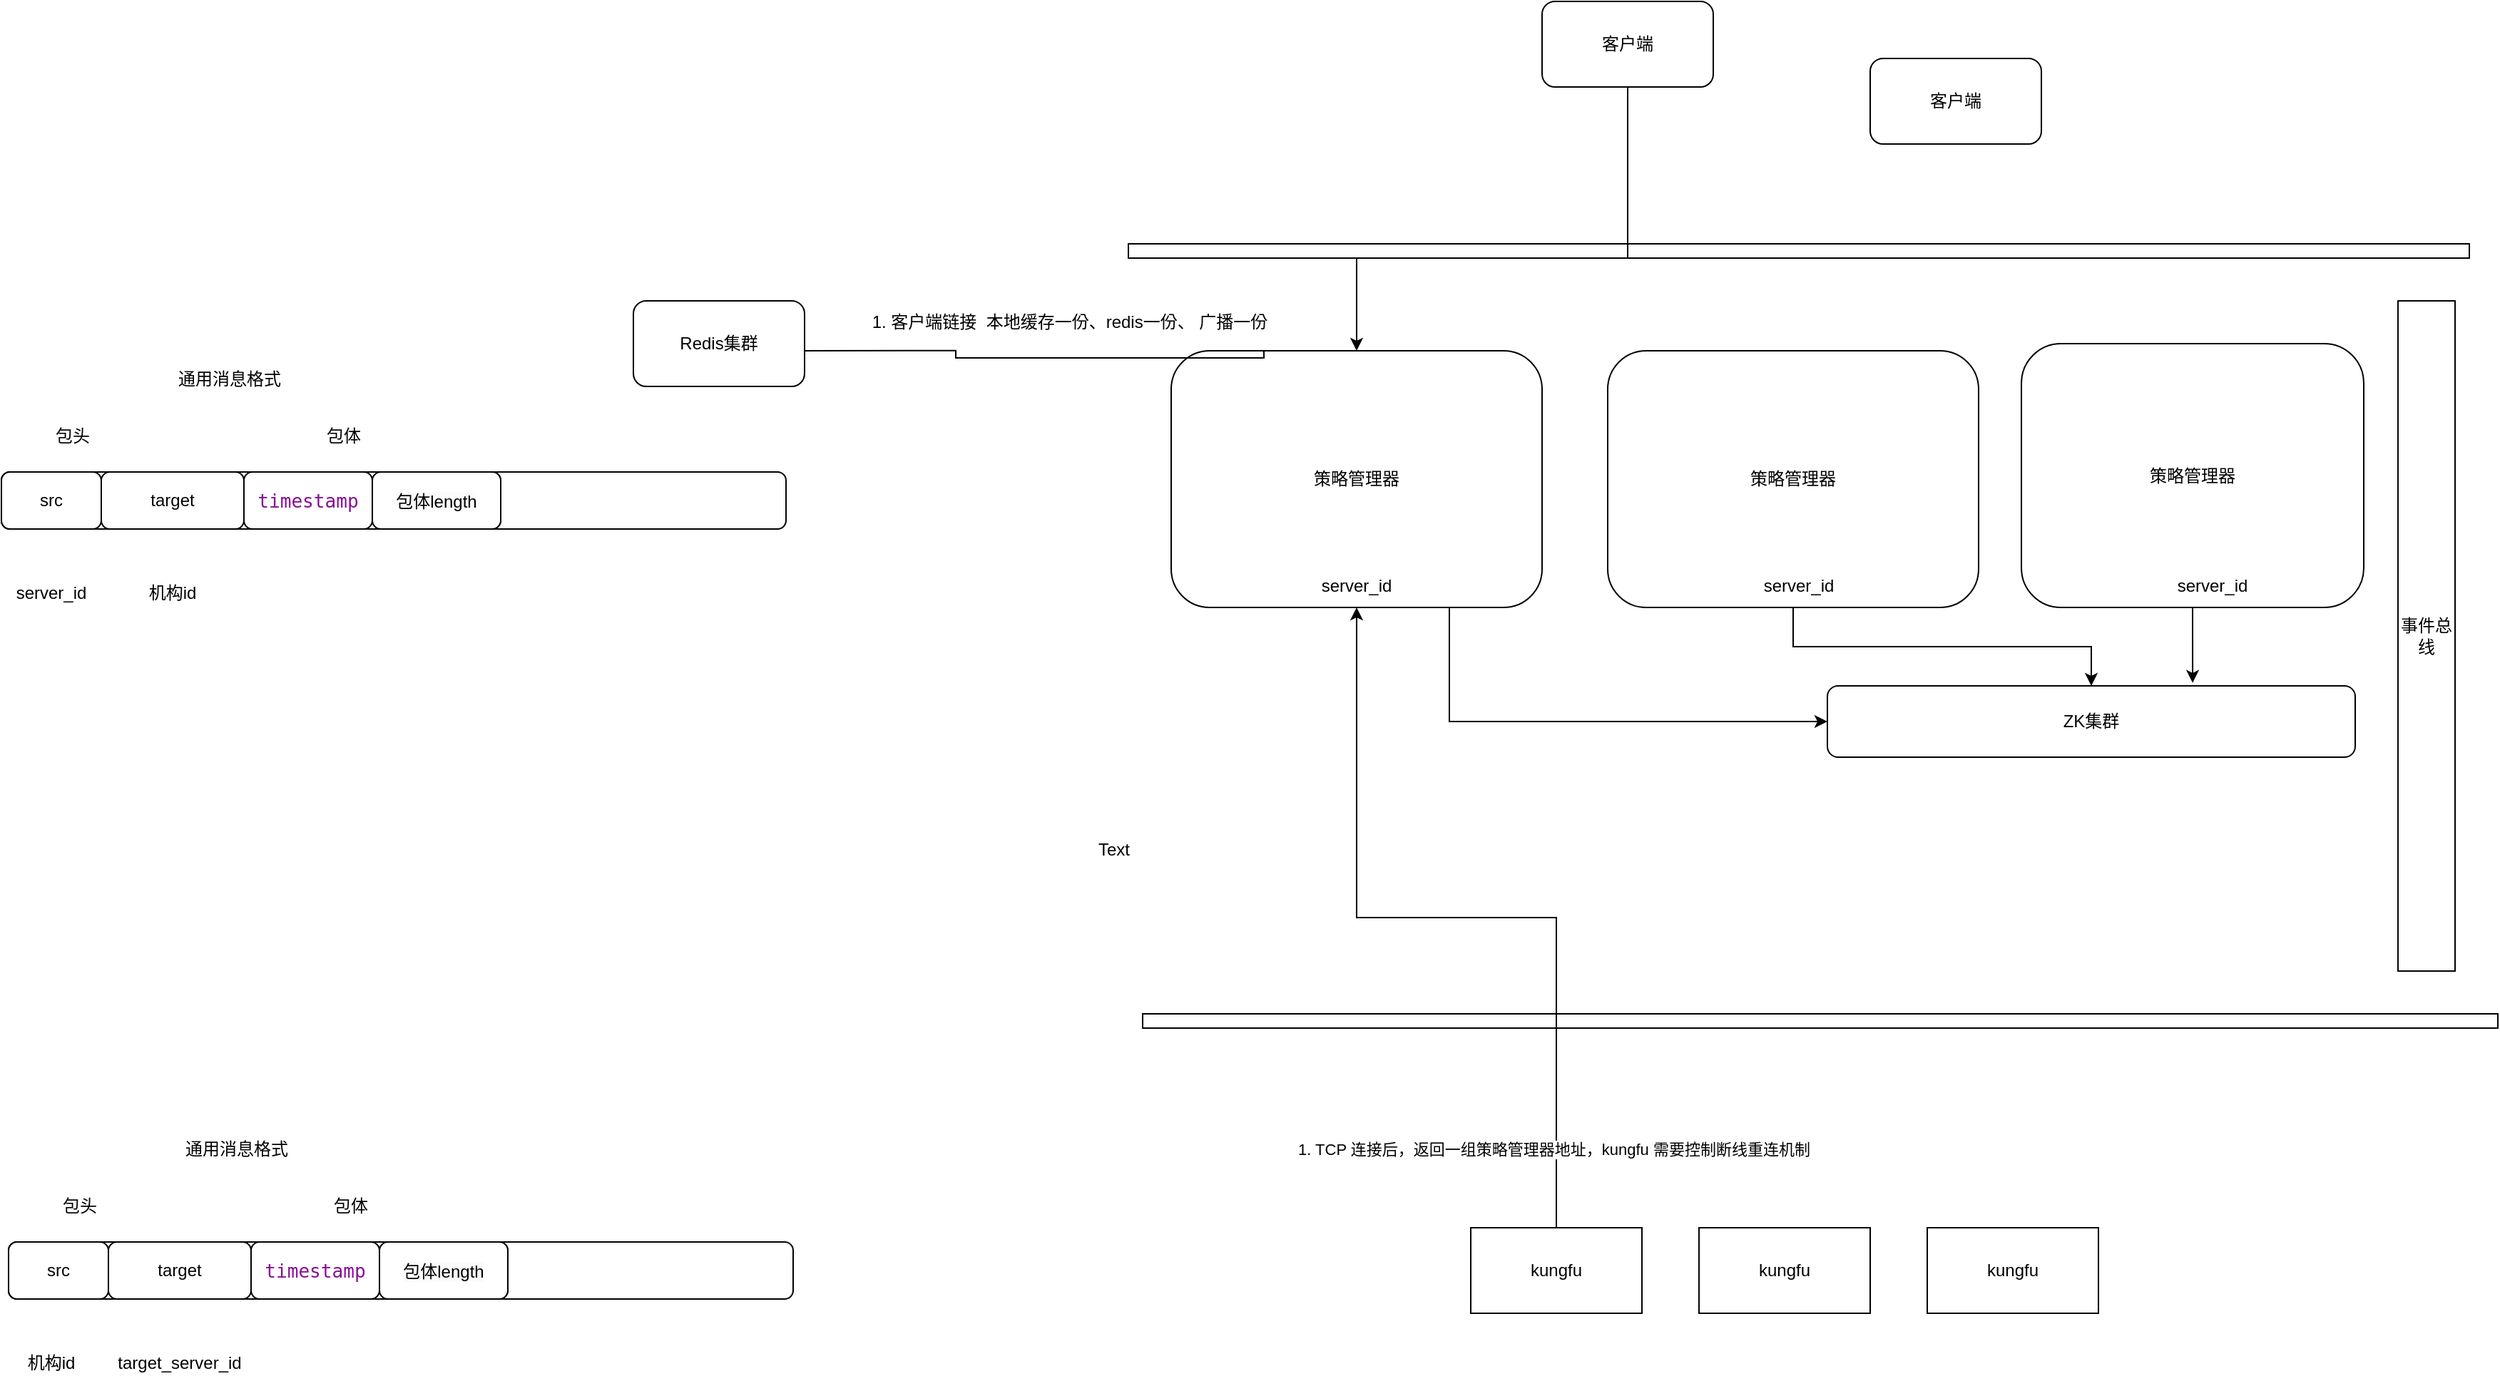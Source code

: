 <mxfile version="26.1.1">
  <diagram name="第 1 页" id="b01kbvbIfaKDo9PnE9iw">
    <mxGraphModel dx="2514" dy="878" grid="1" gridSize="10" guides="1" tooltips="1" connect="1" arrows="1" fold="1" page="1" pageScale="1" pageWidth="827" pageHeight="1169" math="0" shadow="0">
      <root>
        <mxCell id="0" />
        <mxCell id="1" parent="0" />
        <mxCell id="R9i5wPIuISrtGQEBOl63-2" value="" style="rounded=0;whiteSpace=wrap;html=1;" parent="1" vertex="1">
          <mxGeometry x="90" y="980" width="950" height="10" as="geometry" />
        </mxCell>
        <mxCell id="R9i5wPIuISrtGQEBOl63-3" value="" style="rounded=0;whiteSpace=wrap;html=1;" parent="1" vertex="1">
          <mxGeometry x="80" y="440" width="940" height="10" as="geometry" />
        </mxCell>
        <mxCell id="R9i5wPIuISrtGQEBOl63-18" style="edgeStyle=orthogonalEdgeStyle;rounded=0;orthogonalLoop=1;jettySize=auto;html=1;entryX=0.5;entryY=0;entryDx=0;entryDy=0;exitX=0.5;exitY=1;exitDx=0;exitDy=0;" parent="1" source="R9i5wPIuISrtGQEBOl63-7" target="R9i5wPIuISrtGQEBOl63-16" edge="1">
          <mxGeometry relative="1" as="geometry">
            <Array as="points">
              <mxPoint x="430" y="450" />
              <mxPoint x="240" y="450" />
            </Array>
          </mxGeometry>
        </mxCell>
        <mxCell id="R9i5wPIuISrtGQEBOl63-7" value="客户端" style="rounded=1;whiteSpace=wrap;html=1;" parent="1" vertex="1">
          <mxGeometry x="370" y="270" width="120" height="60" as="geometry" />
        </mxCell>
        <mxCell id="R9i5wPIuISrtGQEBOl63-8" value="客户端" style="rounded=1;whiteSpace=wrap;html=1;" parent="1" vertex="1">
          <mxGeometry x="600" y="310" width="120" height="60" as="geometry" />
        </mxCell>
        <mxCell id="0-dD-s0z4eZFYw8BseGD-5" style="edgeStyle=orthogonalEdgeStyle;rounded=0;orthogonalLoop=1;jettySize=auto;html=1;" edge="1" parent="1" source="R9i5wPIuISrtGQEBOl63-9" target="R9i5wPIuISrtGQEBOl63-16">
          <mxGeometry relative="1" as="geometry" />
        </mxCell>
        <mxCell id="0-dD-s0z4eZFYw8BseGD-12" value="1. TCP 连接后，返回一组策略管理器地址，kungfu 需要控制断线重连机制" style="edgeLabel;html=1;align=center;verticalAlign=middle;resizable=0;points=[];" vertex="1" connectable="0" parent="0-dD-s0z4eZFYw8BseGD-5">
          <mxGeometry x="-0.808" y="2" relative="1" as="geometry">
            <mxPoint as="offset" />
          </mxGeometry>
        </mxCell>
        <mxCell id="R9i5wPIuISrtGQEBOl63-9" value="kungfu" style="rounded=0;whiteSpace=wrap;html=1;" parent="1" vertex="1">
          <mxGeometry x="320" y="1130" width="120" height="60" as="geometry" />
        </mxCell>
        <mxCell id="R9i5wPIuISrtGQEBOl63-10" value="kungfu" style="rounded=0;whiteSpace=wrap;html=1;" parent="1" vertex="1">
          <mxGeometry x="640" y="1130" width="120" height="60" as="geometry" />
        </mxCell>
        <mxCell id="R9i5wPIuISrtGQEBOl63-11" value="kungfu" style="rounded=0;whiteSpace=wrap;html=1;" parent="1" vertex="1">
          <mxGeometry x="480" y="1130" width="120" height="60" as="geometry" />
        </mxCell>
        <mxCell id="R9i5wPIuISrtGQEBOl63-13" value="事件总线" style="rounded=0;whiteSpace=wrap;html=1;" parent="1" vertex="1">
          <mxGeometry x="970" y="480" width="40" height="470" as="geometry" />
        </mxCell>
        <mxCell id="R9i5wPIuISrtGQEBOl63-14" value="策略管理器" style="rounded=1;whiteSpace=wrap;html=1;" parent="1" vertex="1">
          <mxGeometry x="706" y="510" width="240" height="185" as="geometry" />
        </mxCell>
        <mxCell id="0-dD-s0z4eZFYw8BseGD-10" style="edgeStyle=orthogonalEdgeStyle;rounded=0;orthogonalLoop=1;jettySize=auto;html=1;exitX=0.5;exitY=1;exitDx=0;exitDy=0;" edge="1" parent="1" source="R9i5wPIuISrtGQEBOl63-15" target="0-dD-s0z4eZFYw8BseGD-7">
          <mxGeometry relative="1" as="geometry" />
        </mxCell>
        <mxCell id="R9i5wPIuISrtGQEBOl63-15" value="策略管理器" style="rounded=1;whiteSpace=wrap;html=1;" parent="1" vertex="1">
          <mxGeometry x="416" y="515" width="260" height="180" as="geometry" />
        </mxCell>
        <mxCell id="0-dD-s0z4eZFYw8BseGD-11" style="edgeStyle=orthogonalEdgeStyle;rounded=0;orthogonalLoop=1;jettySize=auto;html=1;exitX=0.75;exitY=1;exitDx=0;exitDy=0;entryX=0;entryY=0.5;entryDx=0;entryDy=0;" edge="1" parent="1" source="R9i5wPIuISrtGQEBOl63-16" target="0-dD-s0z4eZFYw8BseGD-7">
          <mxGeometry relative="1" as="geometry" />
        </mxCell>
        <mxCell id="R9i5wPIuISrtGQEBOl63-16" value="策略管理器" style="rounded=1;whiteSpace=wrap;html=1;" parent="1" vertex="1">
          <mxGeometry x="110" y="515" width="260" height="180" as="geometry" />
        </mxCell>
        <mxCell id="0-dD-s0z4eZFYw8BseGD-1" style="edgeStyle=orthogonalEdgeStyle;rounded=0;orthogonalLoop=1;jettySize=auto;html=1;exitX=0.25;exitY=0;exitDx=0;exitDy=0;entryX=0.742;entryY=0.361;entryDx=0;entryDy=0;entryPerimeter=0;" edge="1" parent="1" source="R9i5wPIuISrtGQEBOl63-16">
          <mxGeometry relative="1" as="geometry">
            <mxPoint x="-161.045" y="514.945" as="targetPoint" />
            <Array as="points">
              <mxPoint x="175" y="520" />
              <mxPoint x="-41" y="520" />
            </Array>
          </mxGeometry>
        </mxCell>
        <mxCell id="0-dD-s0z4eZFYw8BseGD-2" value="1. 客户端链接&amp;nbsp; 本地缓存一份、redis一份、 广播一份" style="text;html=1;align=center;verticalAlign=middle;whiteSpace=wrap;rounded=0;" vertex="1" parent="1">
          <mxGeometry x="-120" y="480" width="317.5" height="30" as="geometry" />
        </mxCell>
        <mxCell id="0-dD-s0z4eZFYw8BseGD-7" value="ZK集群" style="rounded=1;whiteSpace=wrap;html=1;" vertex="1" parent="1">
          <mxGeometry x="570" y="750" width="370" height="50" as="geometry" />
        </mxCell>
        <mxCell id="0-dD-s0z4eZFYw8BseGD-8" value="Redis集群" style="rounded=1;whiteSpace=wrap;html=1;" vertex="1" parent="1">
          <mxGeometry x="-267" y="480" width="120" height="60" as="geometry" />
        </mxCell>
        <mxCell id="0-dD-s0z4eZFYw8BseGD-9" style="edgeStyle=orthogonalEdgeStyle;rounded=0;orthogonalLoop=1;jettySize=auto;html=1;exitX=0.5;exitY=1;exitDx=0;exitDy=0;entryX=0.692;entryY=-0.042;entryDx=0;entryDy=0;entryPerimeter=0;" edge="1" parent="1" source="R9i5wPIuISrtGQEBOl63-14" target="0-dD-s0z4eZFYw8BseGD-7">
          <mxGeometry relative="1" as="geometry" />
        </mxCell>
        <mxCell id="0-dD-s0z4eZFYw8BseGD-14" value="" style="rounded=1;whiteSpace=wrap;html=1;" vertex="1" parent="1">
          <mxGeometry x="-705" y="1140" width="550" height="40" as="geometry" />
        </mxCell>
        <mxCell id="0-dD-s0z4eZFYw8BseGD-15" value="通用消息格式" style="text;html=1;align=center;verticalAlign=middle;whiteSpace=wrap;rounded=0;" vertex="1" parent="1">
          <mxGeometry x="-635" y="1060" width="180" height="30" as="geometry" />
        </mxCell>
        <mxCell id="0-dD-s0z4eZFYw8BseGD-16" value="" style="rounded=1;whiteSpace=wrap;html=1;" vertex="1" parent="1">
          <mxGeometry x="-705" y="1140" width="350" height="40" as="geometry" />
        </mxCell>
        <mxCell id="0-dD-s0z4eZFYw8BseGD-18" value="包头" style="text;html=1;align=center;verticalAlign=middle;whiteSpace=wrap;rounded=0;" vertex="1" parent="1">
          <mxGeometry x="-685" y="1100" width="60" height="30" as="geometry" />
        </mxCell>
        <mxCell id="0-dD-s0z4eZFYw8BseGD-19" value="包体" style="text;html=1;align=center;verticalAlign=middle;whiteSpace=wrap;rounded=0;" vertex="1" parent="1">
          <mxGeometry x="-495" y="1100" width="60" height="30" as="geometry" />
        </mxCell>
        <mxCell id="0-dD-s0z4eZFYw8BseGD-20" value="src" style="rounded=1;whiteSpace=wrap;html=1;" vertex="1" parent="1">
          <mxGeometry x="-705" y="1140" width="70" height="40" as="geometry" />
        </mxCell>
        <mxCell id="0-dD-s0z4eZFYw8BseGD-21" value="target" style="rounded=1;whiteSpace=wrap;html=1;" vertex="1" parent="1">
          <mxGeometry x="-635" y="1140" width="100" height="40" as="geometry" />
        </mxCell>
        <mxCell id="0-dD-s0z4eZFYw8BseGD-23" value="server_id" style="text;html=1;align=center;verticalAlign=middle;whiteSpace=wrap;rounded=0;" vertex="1" parent="1">
          <mxGeometry x="210" y="665" width="60" height="30" as="geometry" />
        </mxCell>
        <mxCell id="0-dD-s0z4eZFYw8BseGD-24" value="server_id" style="text;html=1;align=center;verticalAlign=middle;whiteSpace=wrap;rounded=0;" vertex="1" parent="1">
          <mxGeometry x="520" y="665" width="60" height="30" as="geometry" />
        </mxCell>
        <mxCell id="0-dD-s0z4eZFYw8BseGD-25" value="server_id" style="text;html=1;align=center;verticalAlign=middle;whiteSpace=wrap;rounded=0;" vertex="1" parent="1">
          <mxGeometry x="810" y="665" width="60" height="30" as="geometry" />
        </mxCell>
        <mxCell id="0-dD-s0z4eZFYw8BseGD-26" value="&lt;div style=&quot;background-color:#ffffff;color:#080808&quot;&gt;&lt;pre style=&quot;font-family:&#39;JetBrains Mono&#39;,monospace;font-size:9.8pt;&quot;&gt;&lt;span style=&quot;color:#871094;&quot;&gt;timestamp&lt;/span&gt;&lt;/pre&gt;&lt;/div&gt;" style="rounded=1;whiteSpace=wrap;html=1;" vertex="1" parent="1">
          <mxGeometry x="-535" y="1140" width="90" height="40" as="geometry" />
        </mxCell>
        <mxCell id="0-dD-s0z4eZFYw8BseGD-27" value="&lt;div style=&quot;background-color: rgb(255, 255, 255); color: rgb(8, 8, 8);&quot;&gt;&lt;pre style=&quot;font-family:&#39;JetBrains Mono&#39;,monospace;font-size:9.8pt;&quot;&gt;&lt;span style=&quot;color: rgb(0, 0, 0); font-family: Helvetica; font-size: 12px; white-space: normal; background-color: rgb(251, 251, 251);&quot;&gt;包体length&lt;/span&gt;&lt;/pre&gt;&lt;/div&gt;" style="rounded=1;whiteSpace=wrap;html=1;" vertex="1" parent="1">
          <mxGeometry x="-445" y="1140" width="90" height="40" as="geometry" />
        </mxCell>
        <mxCell id="0-dD-s0z4eZFYw8BseGD-29" value="Text" style="text;html=1;align=center;verticalAlign=middle;whiteSpace=wrap;rounded=0;" vertex="1" parent="1">
          <mxGeometry x="40" y="850" width="60" height="30" as="geometry" />
        </mxCell>
        <mxCell id="0-dD-s0z4eZFYw8BseGD-30" value="target_server_id" style="text;html=1;align=center;verticalAlign=middle;whiteSpace=wrap;rounded=0;" vertex="1" parent="1">
          <mxGeometry x="-615" y="1210" width="60" height="30" as="geometry" />
        </mxCell>
        <mxCell id="0-dD-s0z4eZFYw8BseGD-31" value="" style="rounded=1;whiteSpace=wrap;html=1;" vertex="1" parent="1">
          <mxGeometry x="-710" y="600" width="550" height="40" as="geometry" />
        </mxCell>
        <mxCell id="0-dD-s0z4eZFYw8BseGD-32" value="通用消息格式" style="text;html=1;align=center;verticalAlign=middle;whiteSpace=wrap;rounded=0;" vertex="1" parent="1">
          <mxGeometry x="-640" y="520" width="180" height="30" as="geometry" />
        </mxCell>
        <mxCell id="0-dD-s0z4eZFYw8BseGD-33" value="" style="rounded=1;whiteSpace=wrap;html=1;" vertex="1" parent="1">
          <mxGeometry x="-710" y="600" width="350" height="40" as="geometry" />
        </mxCell>
        <mxCell id="0-dD-s0z4eZFYw8BseGD-34" value="包头" style="text;html=1;align=center;verticalAlign=middle;whiteSpace=wrap;rounded=0;" vertex="1" parent="1">
          <mxGeometry x="-690" y="560" width="60" height="30" as="geometry" />
        </mxCell>
        <mxCell id="0-dD-s0z4eZFYw8BseGD-35" value="包体" style="text;html=1;align=center;verticalAlign=middle;whiteSpace=wrap;rounded=0;" vertex="1" parent="1">
          <mxGeometry x="-500" y="560" width="60" height="30" as="geometry" />
        </mxCell>
        <mxCell id="0-dD-s0z4eZFYw8BseGD-36" value="src" style="rounded=1;whiteSpace=wrap;html=1;" vertex="1" parent="1">
          <mxGeometry x="-710" y="600" width="70" height="40" as="geometry" />
        </mxCell>
        <mxCell id="0-dD-s0z4eZFYw8BseGD-37" value="target" style="rounded=1;whiteSpace=wrap;html=1;" vertex="1" parent="1">
          <mxGeometry x="-640" y="600" width="100" height="40" as="geometry" />
        </mxCell>
        <mxCell id="0-dD-s0z4eZFYw8BseGD-38" value="&lt;div style=&quot;background-color:#ffffff;color:#080808&quot;&gt;&lt;pre style=&quot;font-family:&#39;JetBrains Mono&#39;,monospace;font-size:9.8pt;&quot;&gt;&lt;span style=&quot;color:#871094;&quot;&gt;timestamp&lt;/span&gt;&lt;/pre&gt;&lt;/div&gt;" style="rounded=1;whiteSpace=wrap;html=1;" vertex="1" parent="1">
          <mxGeometry x="-540" y="600" width="90" height="40" as="geometry" />
        </mxCell>
        <mxCell id="0-dD-s0z4eZFYw8BseGD-39" value="&lt;div style=&quot;background-color: rgb(255, 255, 255); color: rgb(8, 8, 8);&quot;&gt;&lt;pre style=&quot;font-family:&#39;JetBrains Mono&#39;,monospace;font-size:9.8pt;&quot;&gt;&lt;span style=&quot;color: rgb(0, 0, 0); font-family: Helvetica; font-size: 12px; white-space: normal; background-color: rgb(251, 251, 251);&quot;&gt;包体length&lt;/span&gt;&lt;/pre&gt;&lt;/div&gt;" style="rounded=1;whiteSpace=wrap;html=1;" vertex="1" parent="1">
          <mxGeometry x="-450" y="600" width="90" height="40" as="geometry" />
        </mxCell>
        <mxCell id="0-dD-s0z4eZFYw8BseGD-40" value="server_id" style="text;html=1;align=center;verticalAlign=middle;whiteSpace=wrap;rounded=0;" vertex="1" parent="1">
          <mxGeometry x="-705" y="670" width="60" height="30" as="geometry" />
        </mxCell>
        <mxCell id="0-dD-s0z4eZFYw8BseGD-41" value="机构id" style="text;html=1;align=center;verticalAlign=middle;whiteSpace=wrap;rounded=0;" vertex="1" parent="1">
          <mxGeometry x="-620" y="670" width="60" height="30" as="geometry" />
        </mxCell>
        <mxCell id="0-dD-s0z4eZFYw8BseGD-42" value="机构id" style="text;html=1;align=center;verticalAlign=middle;whiteSpace=wrap;rounded=0;" vertex="1" parent="1">
          <mxGeometry x="-705" y="1210" width="60" height="30" as="geometry" />
        </mxCell>
      </root>
    </mxGraphModel>
  </diagram>
</mxfile>
